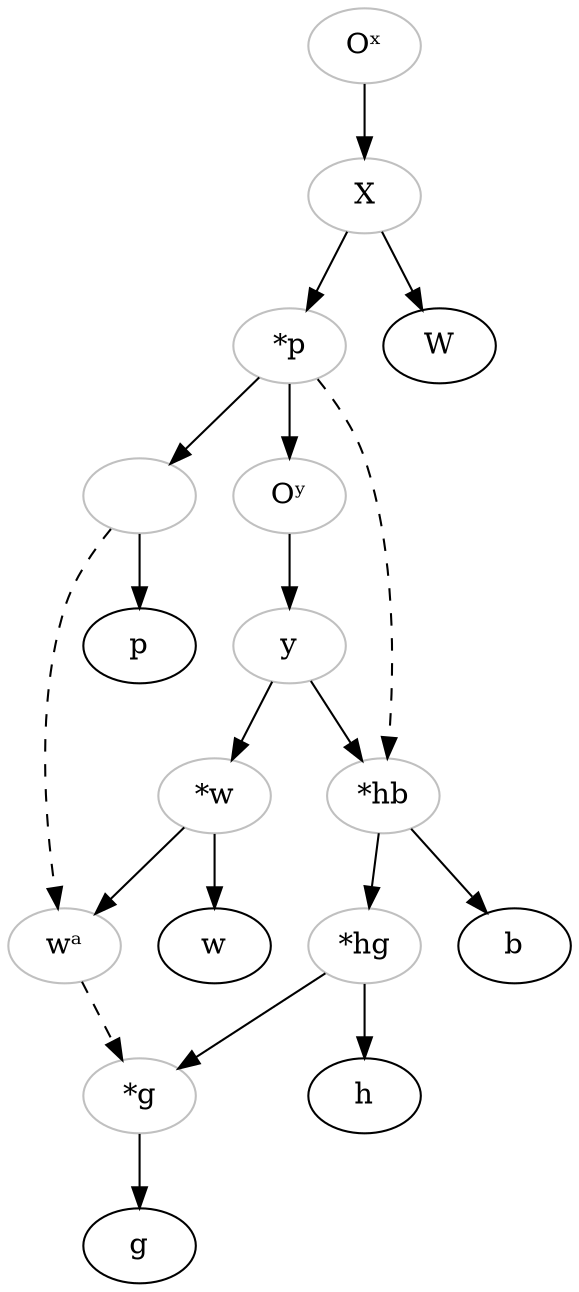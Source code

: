 digraph {
    wa [label="wᵃ", color="grey"]
    hb [label="*hb", color="grey"]
    hg [label="*hg", color="grey"]
    gstar [label="*g", color="grey"]

    Ox -> X
    X -> W
    X -> Pstar
    Pstar -> prep 
    prep -> p  
    Pstar -> Oy # Shown dashed in the source, but it is not contamination. Oy is an extensive rewriting of *P, which creates a new version of the history. This kind of relationship is displayed with a dashed line, but does not correspond to any special category in the data model of Open Stemmata.

    Oy -> y
    y -> wstar
    wstar -> w
    y -> hb
    hb -> hg
    hg -> gstar
    gstar -> g
    hg -> h 
    hb -> b

    Pstar -> hb [style="dashed"]
    prep -> wa [style="dashed"]

    wstar -> wa # *w can be considered as the main source for wa and prep as a secondary influence.
    wa -> gstar [style="dashed"]

    Ox [label="Oˣ", color="grey"]
    X [label="X", color="grey"]
    Pstar [label="*p", color="grey"]
    prep [label="", color="grey"]
    Oy [label="Oʸ", color="grey"]
    y [color="grey"]
    wstar [label="*w", color="grey"]
}
